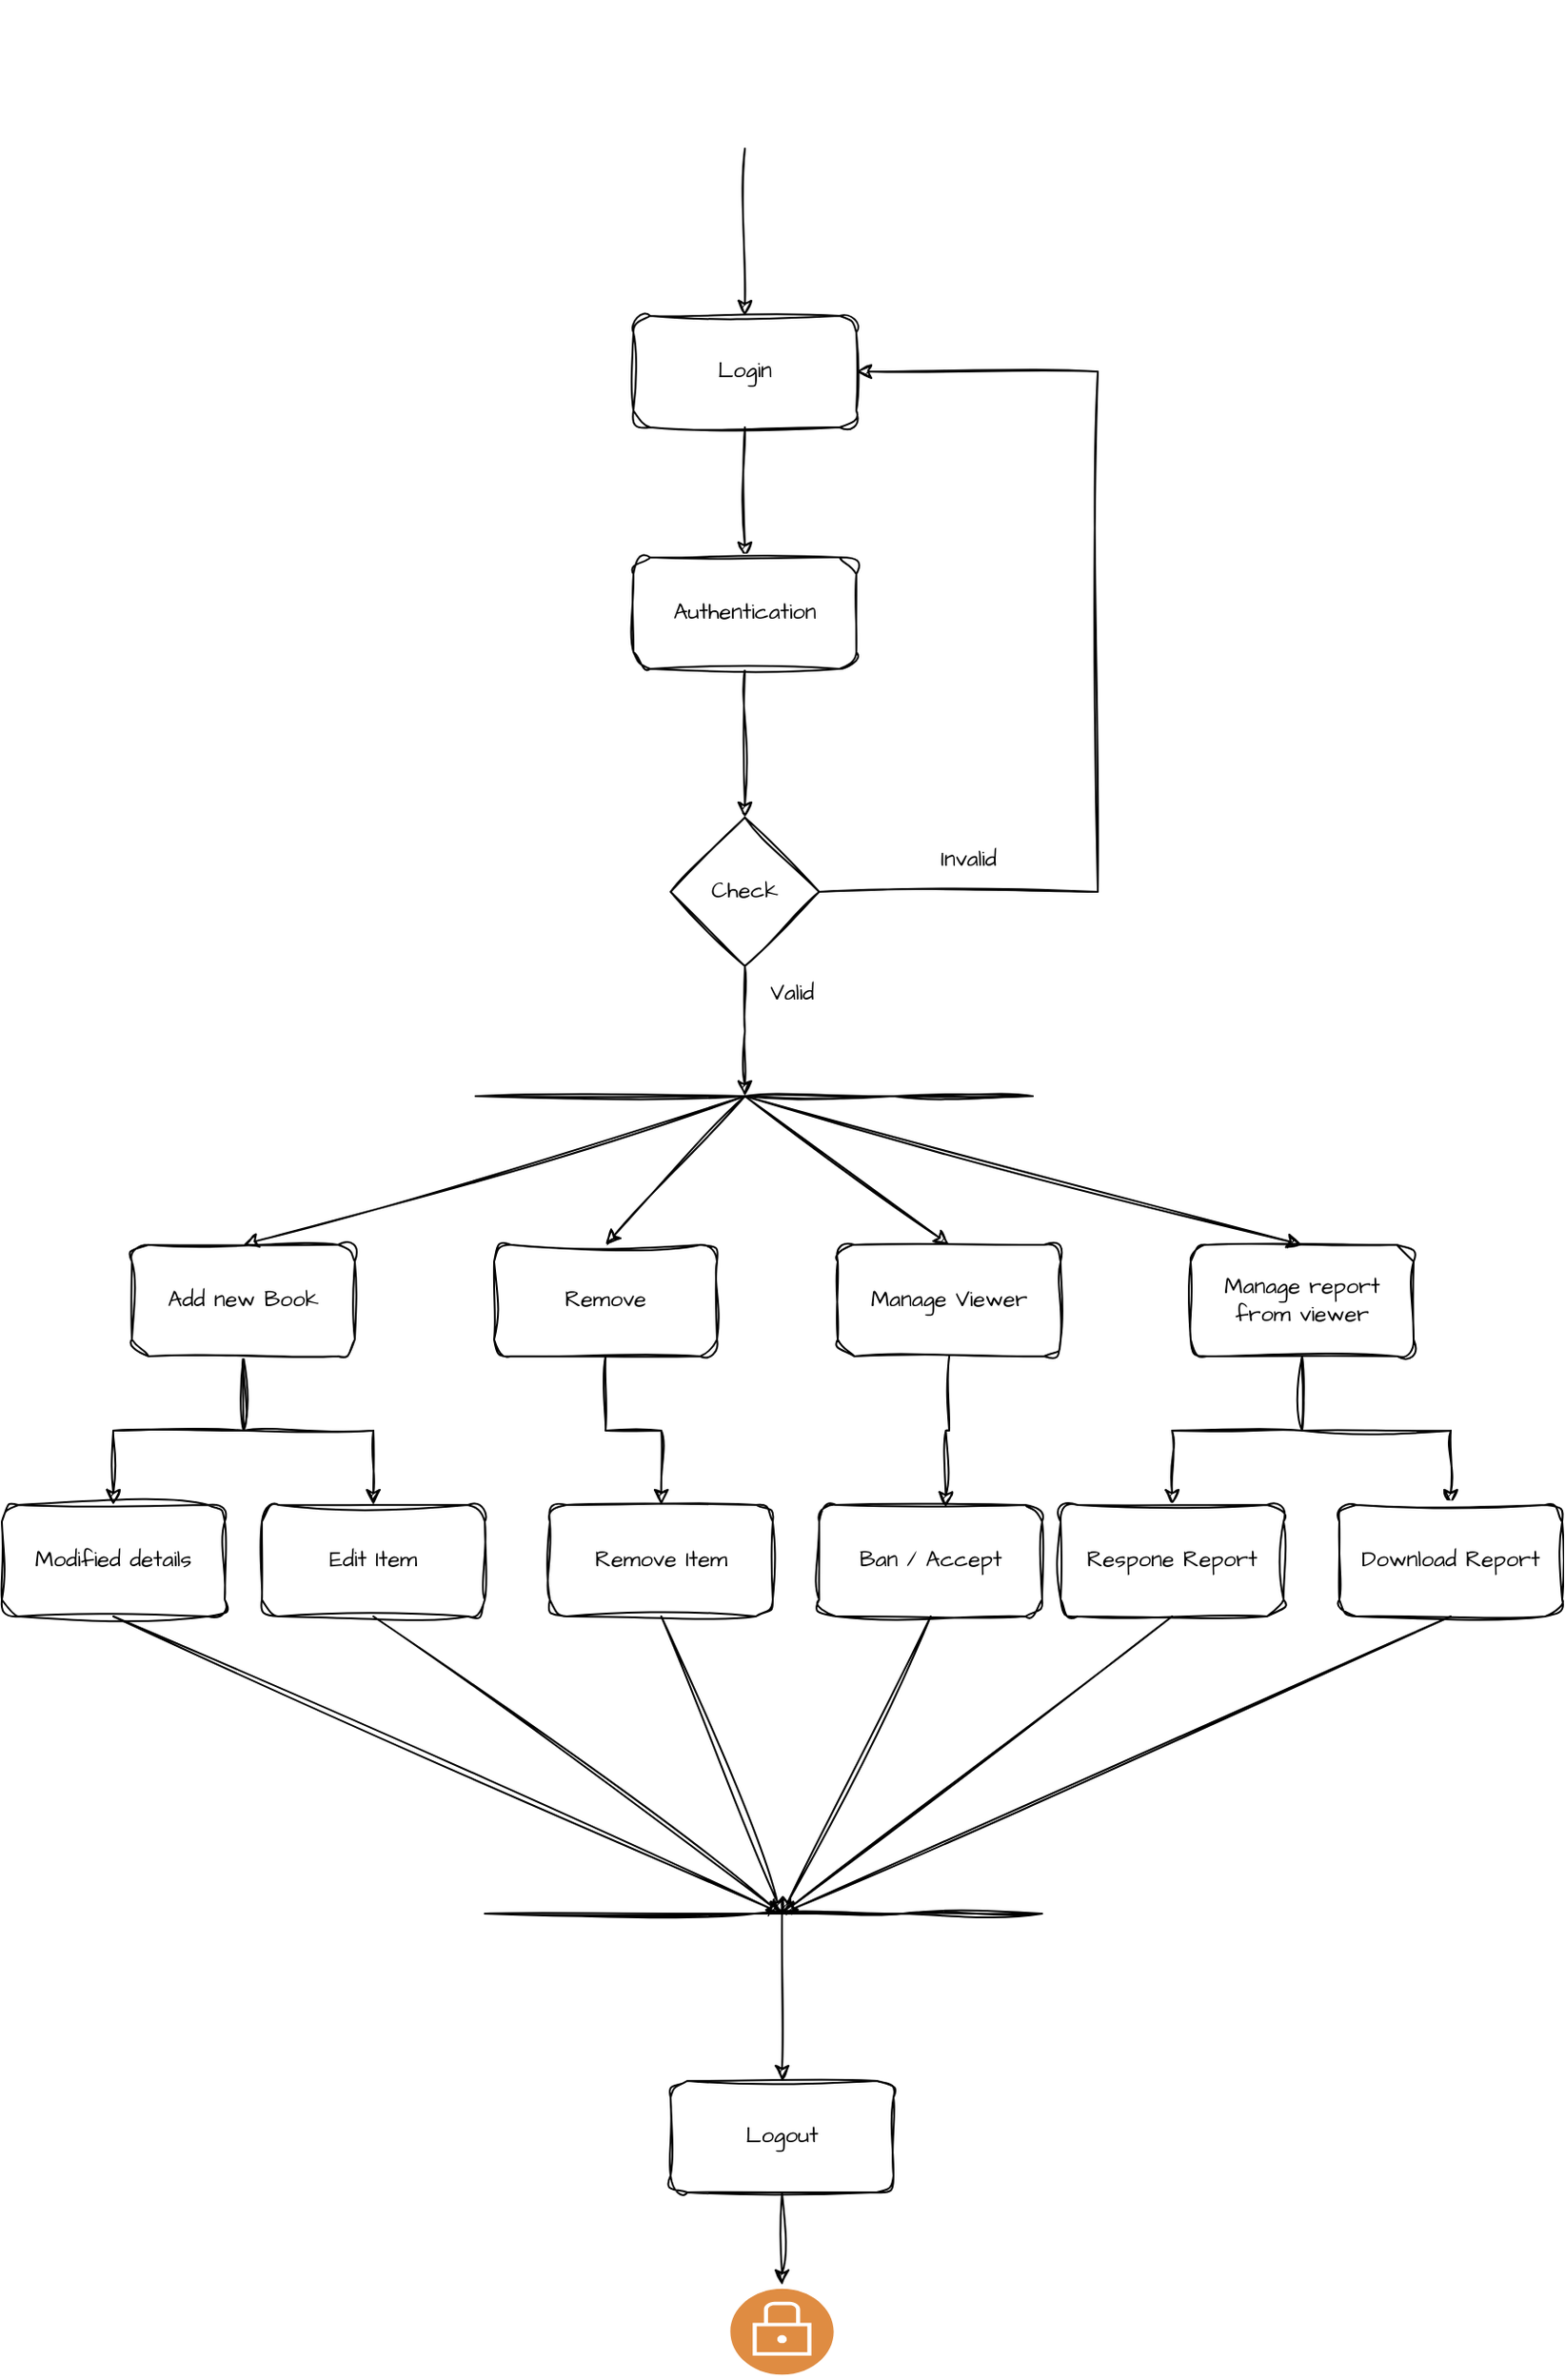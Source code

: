 <mxfile version="24.2.2" type="github">
  <diagram name="Page-1" id="P0lt6HklCJg2nSSHHpBi">
    <mxGraphModel dx="956" dy="567" grid="1" gridSize="10" guides="1" tooltips="1" connect="1" arrows="1" fold="1" page="1" pageScale="1" pageWidth="850" pageHeight="1100" math="0" shadow="0">
      <root>
        <mxCell id="0" />
        <mxCell id="1" parent="0" />
        <mxCell id="PaU3fGNeHqsFlRvkdKiW-5" style="edgeStyle=orthogonalEdgeStyle;rounded=0;sketch=1;hachureGap=4;jiggle=2;curveFitting=1;orthogonalLoop=1;jettySize=auto;html=1;exitX=0.5;exitY=1;exitDx=0;exitDy=0;entryX=0.5;entryY=0;entryDx=0;entryDy=0;fontFamily=Architects Daughter;fontSource=https%3A%2F%2Ffonts.googleapis.com%2Fcss%3Ffamily%3DArchitects%2BDaughter;" edge="1" parent="1" source="PaU3fGNeHqsFlRvkdKiW-2" target="PaU3fGNeHqsFlRvkdKiW-3">
          <mxGeometry relative="1" as="geometry" />
        </mxCell>
        <mxCell id="PaU3fGNeHqsFlRvkdKiW-2" value="Login" style="rounded=1;whiteSpace=wrap;html=1;sketch=1;hachureGap=4;jiggle=2;curveFitting=1;fontFamily=Architects Daughter;fontSource=https%3A%2F%2Ffonts.googleapis.com%2Fcss%3Ffamily%3DArchitects%2BDaughter;" vertex="1" parent="1">
          <mxGeometry x="360" y="180" width="120" height="60" as="geometry" />
        </mxCell>
        <mxCell id="PaU3fGNeHqsFlRvkdKiW-7" style="edgeStyle=orthogonalEdgeStyle;rounded=0;sketch=1;hachureGap=4;jiggle=2;curveFitting=1;orthogonalLoop=1;jettySize=auto;html=1;exitX=0.5;exitY=1;exitDx=0;exitDy=0;entryX=0.5;entryY=0;entryDx=0;entryDy=0;fontFamily=Architects Daughter;fontSource=https%3A%2F%2Ffonts.googleapis.com%2Fcss%3Ffamily%3DArchitects%2BDaughter;" edge="1" parent="1" source="PaU3fGNeHqsFlRvkdKiW-3" target="PaU3fGNeHqsFlRvkdKiW-6">
          <mxGeometry relative="1" as="geometry" />
        </mxCell>
        <mxCell id="PaU3fGNeHqsFlRvkdKiW-3" value="Authentication" style="rounded=1;whiteSpace=wrap;html=1;sketch=1;hachureGap=4;jiggle=2;curveFitting=1;fontFamily=Architects Daughter;fontSource=https%3A%2F%2Ffonts.googleapis.com%2Fcss%3Ffamily%3DArchitects%2BDaughter;" vertex="1" parent="1">
          <mxGeometry x="360" y="310" width="120" height="60" as="geometry" />
        </mxCell>
        <mxCell id="PaU3fGNeHqsFlRvkdKiW-8" style="edgeStyle=orthogonalEdgeStyle;rounded=0;sketch=1;hachureGap=4;jiggle=2;curveFitting=1;orthogonalLoop=1;jettySize=auto;html=1;exitX=1;exitY=0.5;exitDx=0;exitDy=0;entryX=1;entryY=0.5;entryDx=0;entryDy=0;fontFamily=Architects Daughter;fontSource=https%3A%2F%2Ffonts.googleapis.com%2Fcss%3Ffamily%3DArchitects%2BDaughter;" edge="1" parent="1" source="PaU3fGNeHqsFlRvkdKiW-6" target="PaU3fGNeHqsFlRvkdKiW-2">
          <mxGeometry relative="1" as="geometry">
            <Array as="points">
              <mxPoint x="610" y="490" />
              <mxPoint x="610" y="210" />
            </Array>
          </mxGeometry>
        </mxCell>
        <mxCell id="PaU3fGNeHqsFlRvkdKiW-11" style="edgeStyle=orthogonalEdgeStyle;rounded=0;sketch=1;hachureGap=4;jiggle=2;curveFitting=1;orthogonalLoop=1;jettySize=auto;html=1;exitX=0.5;exitY=1;exitDx=0;exitDy=0;fontFamily=Architects Daughter;fontSource=https%3A%2F%2Ffonts.googleapis.com%2Fcss%3Ffamily%3DArchitects%2BDaughter;" edge="1" parent="1" source="PaU3fGNeHqsFlRvkdKiW-6">
          <mxGeometry relative="1" as="geometry">
            <mxPoint x="420" y="600" as="targetPoint" />
          </mxGeometry>
        </mxCell>
        <mxCell id="PaU3fGNeHqsFlRvkdKiW-6" value="Check" style="rhombus;whiteSpace=wrap;html=1;sketch=1;hachureGap=4;jiggle=2;curveFitting=1;fontFamily=Architects Daughter;fontSource=https%3A%2F%2Ffonts.googleapis.com%2Fcss%3Ffamily%3DArchitects%2BDaughter;" vertex="1" parent="1">
          <mxGeometry x="380" y="450" width="80" height="80" as="geometry" />
        </mxCell>
        <mxCell id="PaU3fGNeHqsFlRvkdKiW-9" value="Invalid" style="text;html=1;align=center;verticalAlign=middle;resizable=0;points=[];autosize=1;strokeColor=none;fillColor=none;fontFamily=Architects Daughter;fontSource=https%3A%2F%2Ffonts.googleapis.com%2Fcss%3Ffamily%3DArchitects%2BDaughter;" vertex="1" parent="1">
          <mxGeometry x="515" y="458" width="50" height="30" as="geometry" />
        </mxCell>
        <mxCell id="PaU3fGNeHqsFlRvkdKiW-10" value="" style="shape=link;html=1;rounded=0;sketch=1;hachureGap=4;jiggle=2;curveFitting=1;fontFamily=Architects Daughter;fontSource=https%3A%2F%2Ffonts.googleapis.com%2Fcss%3Ffamily%3DArchitects%2BDaughter;width=0;" edge="1" parent="1">
          <mxGeometry width="100" relative="1" as="geometry">
            <mxPoint x="275" y="600" as="sourcePoint" />
            <mxPoint x="575" y="600" as="targetPoint" />
            <Array as="points">
              <mxPoint x="275" y="600" />
              <mxPoint x="420" y="600" />
              <mxPoint x="500" y="600" />
            </Array>
          </mxGeometry>
        </mxCell>
        <mxCell id="PaU3fGNeHqsFlRvkdKiW-12" value="Valid" style="text;html=1;align=center;verticalAlign=middle;resizable=0;points=[];autosize=1;strokeColor=none;fillColor=none;fontFamily=Architects Daughter;fontSource=https%3A%2F%2Ffonts.googleapis.com%2Fcss%3Ffamily%3DArchitects%2BDaughter;" vertex="1" parent="1">
          <mxGeometry x="420" y="530" width="50" height="30" as="geometry" />
        </mxCell>
        <mxCell id="PaU3fGNeHqsFlRvkdKiW-22" style="edgeStyle=orthogonalEdgeStyle;rounded=0;sketch=1;hachureGap=4;jiggle=2;curveFitting=1;orthogonalLoop=1;jettySize=auto;html=1;entryX=0.5;entryY=0;entryDx=0;entryDy=0;fontFamily=Architects Daughter;fontSource=https%3A%2F%2Ffonts.googleapis.com%2Fcss%3Ffamily%3DArchitects%2BDaughter;" edge="1" parent="1" source="PaU3fGNeHqsFlRvkdKiW-13" target="PaU3fGNeHqsFlRvkdKiW-21">
          <mxGeometry relative="1" as="geometry" />
        </mxCell>
        <mxCell id="PaU3fGNeHqsFlRvkdKiW-24" style="edgeStyle=orthogonalEdgeStyle;rounded=0;sketch=1;hachureGap=4;jiggle=2;curveFitting=1;orthogonalLoop=1;jettySize=auto;html=1;entryX=0.5;entryY=0;entryDx=0;entryDy=0;fontFamily=Architects Daughter;fontSource=https%3A%2F%2Ffonts.googleapis.com%2Fcss%3Ffamily%3DArchitects%2BDaughter;" edge="1" parent="1" source="PaU3fGNeHqsFlRvkdKiW-13" target="PaU3fGNeHqsFlRvkdKiW-23">
          <mxGeometry relative="1" as="geometry" />
        </mxCell>
        <mxCell id="PaU3fGNeHqsFlRvkdKiW-13" value="Add new Book" style="rounded=1;whiteSpace=wrap;html=1;sketch=1;hachureGap=4;jiggle=2;curveFitting=1;fontFamily=Architects Daughter;fontSource=https%3A%2F%2Ffonts.googleapis.com%2Fcss%3Ffamily%3DArchitects%2BDaughter;" vertex="1" parent="1">
          <mxGeometry x="90" y="680" width="120" height="60" as="geometry" />
        </mxCell>
        <mxCell id="PaU3fGNeHqsFlRvkdKiW-26" style="edgeStyle=orthogonalEdgeStyle;rounded=0;sketch=1;hachureGap=4;jiggle=2;curveFitting=1;orthogonalLoop=1;jettySize=auto;html=1;entryX=0.5;entryY=0;entryDx=0;entryDy=0;fontFamily=Architects Daughter;fontSource=https%3A%2F%2Ffonts.googleapis.com%2Fcss%3Ffamily%3DArchitects%2BDaughter;" edge="1" parent="1" source="PaU3fGNeHqsFlRvkdKiW-14" target="PaU3fGNeHqsFlRvkdKiW-25">
          <mxGeometry relative="1" as="geometry" />
        </mxCell>
        <mxCell id="PaU3fGNeHqsFlRvkdKiW-14" value="Remove" style="rounded=1;whiteSpace=wrap;html=1;sketch=1;hachureGap=4;jiggle=2;curveFitting=1;fontFamily=Architects Daughter;fontSource=https%3A%2F%2Ffonts.googleapis.com%2Fcss%3Ffamily%3DArchitects%2BDaughter;" vertex="1" parent="1">
          <mxGeometry x="285" y="680" width="120" height="60" as="geometry" />
        </mxCell>
        <mxCell id="PaU3fGNeHqsFlRvkdKiW-15" value="Manage Viewer" style="rounded=1;whiteSpace=wrap;html=1;sketch=1;hachureGap=4;jiggle=2;curveFitting=1;fontFamily=Architects Daughter;fontSource=https%3A%2F%2Ffonts.googleapis.com%2Fcss%3Ffamily%3DArchitects%2BDaughter;" vertex="1" parent="1">
          <mxGeometry x="470" y="680" width="120" height="60" as="geometry" />
        </mxCell>
        <mxCell id="PaU3fGNeHqsFlRvkdKiW-30" style="edgeStyle=orthogonalEdgeStyle;rounded=0;sketch=1;hachureGap=4;jiggle=2;curveFitting=1;orthogonalLoop=1;jettySize=auto;html=1;entryX=0.5;entryY=0;entryDx=0;entryDy=0;fontFamily=Architects Daughter;fontSource=https%3A%2F%2Ffonts.googleapis.com%2Fcss%3Ffamily%3DArchitects%2BDaughter;" edge="1" parent="1" source="PaU3fGNeHqsFlRvkdKiW-16" target="PaU3fGNeHqsFlRvkdKiW-27">
          <mxGeometry relative="1" as="geometry" />
        </mxCell>
        <mxCell id="PaU3fGNeHqsFlRvkdKiW-31" style="edgeStyle=orthogonalEdgeStyle;rounded=0;sketch=1;hachureGap=4;jiggle=2;curveFitting=1;orthogonalLoop=1;jettySize=auto;html=1;entryX=0.5;entryY=0;entryDx=0;entryDy=0;fontFamily=Architects Daughter;fontSource=https%3A%2F%2Ffonts.googleapis.com%2Fcss%3Ffamily%3DArchitects%2BDaughter;" edge="1" parent="1" source="PaU3fGNeHqsFlRvkdKiW-16" target="PaU3fGNeHqsFlRvkdKiW-28">
          <mxGeometry relative="1" as="geometry" />
        </mxCell>
        <mxCell id="PaU3fGNeHqsFlRvkdKiW-16" value="Manage report from viewer" style="rounded=1;whiteSpace=wrap;html=1;sketch=1;hachureGap=4;jiggle=2;curveFitting=1;fontFamily=Architects Daughter;fontSource=https%3A%2F%2Ffonts.googleapis.com%2Fcss%3Ffamily%3DArchitects%2BDaughter;" vertex="1" parent="1">
          <mxGeometry x="660" y="680" width="120" height="60" as="geometry" />
        </mxCell>
        <mxCell id="PaU3fGNeHqsFlRvkdKiW-17" value="" style="endArrow=classic;html=1;rounded=0;sketch=1;hachureGap=4;jiggle=2;curveFitting=1;fontFamily=Architects Daughter;fontSource=https%3A%2F%2Ffonts.googleapis.com%2Fcss%3Ffamily%3DArchitects%2BDaughter;entryX=0.5;entryY=0;entryDx=0;entryDy=0;" edge="1" parent="1" target="PaU3fGNeHqsFlRvkdKiW-13">
          <mxGeometry width="50" height="50" relative="1" as="geometry">
            <mxPoint x="420" y="600" as="sourcePoint" />
            <mxPoint x="530" y="710" as="targetPoint" />
          </mxGeometry>
        </mxCell>
        <mxCell id="PaU3fGNeHqsFlRvkdKiW-18" value="" style="endArrow=classic;html=1;rounded=0;sketch=1;hachureGap=4;jiggle=2;curveFitting=1;fontFamily=Architects Daughter;fontSource=https%3A%2F%2Ffonts.googleapis.com%2Fcss%3Ffamily%3DArchitects%2BDaughter;entryX=0.5;entryY=0;entryDx=0;entryDy=0;" edge="1" parent="1" target="PaU3fGNeHqsFlRvkdKiW-14">
          <mxGeometry width="50" height="50" relative="1" as="geometry">
            <mxPoint x="420" y="600" as="sourcePoint" />
            <mxPoint x="190" y="690" as="targetPoint" />
          </mxGeometry>
        </mxCell>
        <mxCell id="PaU3fGNeHqsFlRvkdKiW-19" value="" style="endArrow=classic;html=1;rounded=0;sketch=1;hachureGap=4;jiggle=2;curveFitting=1;fontFamily=Architects Daughter;fontSource=https%3A%2F%2Ffonts.googleapis.com%2Fcss%3Ffamily%3DArchitects%2BDaughter;entryX=0.5;entryY=0;entryDx=0;entryDy=0;" edge="1" parent="1" target="PaU3fGNeHqsFlRvkdKiW-15">
          <mxGeometry width="50" height="50" relative="1" as="geometry">
            <mxPoint x="420" y="600" as="sourcePoint" />
            <mxPoint x="200" y="700" as="targetPoint" />
          </mxGeometry>
        </mxCell>
        <mxCell id="PaU3fGNeHqsFlRvkdKiW-20" value="" style="endArrow=classic;html=1;rounded=0;sketch=1;hachureGap=4;jiggle=2;curveFitting=1;fontFamily=Architects Daughter;fontSource=https%3A%2F%2Ffonts.googleapis.com%2Fcss%3Ffamily%3DArchitects%2BDaughter;entryX=0.5;entryY=0;entryDx=0;entryDy=0;" edge="1" parent="1" target="PaU3fGNeHqsFlRvkdKiW-16">
          <mxGeometry width="50" height="50" relative="1" as="geometry">
            <mxPoint x="420" y="600" as="sourcePoint" />
            <mxPoint x="210" y="710" as="targetPoint" />
          </mxGeometry>
        </mxCell>
        <mxCell id="PaU3fGNeHqsFlRvkdKiW-21" value="Modified details" style="rounded=1;whiteSpace=wrap;html=1;sketch=1;hachureGap=4;jiggle=2;curveFitting=1;fontFamily=Architects Daughter;fontSource=https%3A%2F%2Ffonts.googleapis.com%2Fcss%3Ffamily%3DArchitects%2BDaughter;" vertex="1" parent="1">
          <mxGeometry x="20" y="820" width="120" height="60" as="geometry" />
        </mxCell>
        <mxCell id="PaU3fGNeHqsFlRvkdKiW-23" value="Edit Item" style="rounded=1;whiteSpace=wrap;html=1;sketch=1;hachureGap=4;jiggle=2;curveFitting=1;fontFamily=Architects Daughter;fontSource=https%3A%2F%2Ffonts.googleapis.com%2Fcss%3Ffamily%3DArchitects%2BDaughter;" vertex="1" parent="1">
          <mxGeometry x="160" y="820" width="120" height="60" as="geometry" />
        </mxCell>
        <mxCell id="PaU3fGNeHqsFlRvkdKiW-25" value="Remove Item" style="rounded=1;whiteSpace=wrap;html=1;sketch=1;hachureGap=4;jiggle=2;curveFitting=1;fontFamily=Architects Daughter;fontSource=https%3A%2F%2Ffonts.googleapis.com%2Fcss%3Ffamily%3DArchitects%2BDaughter;" vertex="1" parent="1">
          <mxGeometry x="315" y="820" width="120" height="60" as="geometry" />
        </mxCell>
        <mxCell id="PaU3fGNeHqsFlRvkdKiW-27" value="Download Report" style="rounded=1;whiteSpace=wrap;html=1;sketch=1;hachureGap=4;jiggle=2;curveFitting=1;fontFamily=Architects Daughter;fontSource=https%3A%2F%2Ffonts.googleapis.com%2Fcss%3Ffamily%3DArchitects%2BDaughter;" vertex="1" parent="1">
          <mxGeometry x="740" y="820" width="120" height="60" as="geometry" />
        </mxCell>
        <mxCell id="PaU3fGNeHqsFlRvkdKiW-28" value="Respone Report" style="rounded=1;whiteSpace=wrap;html=1;sketch=1;hachureGap=4;jiggle=2;curveFitting=1;fontFamily=Architects Daughter;fontSource=https%3A%2F%2Ffonts.googleapis.com%2Fcss%3Ffamily%3DArchitects%2BDaughter;" vertex="1" parent="1">
          <mxGeometry x="590" y="820" width="120" height="60" as="geometry" />
        </mxCell>
        <mxCell id="PaU3fGNeHqsFlRvkdKiW-32" value="Ban / Accept" style="rounded=1;whiteSpace=wrap;html=1;sketch=1;hachureGap=4;jiggle=2;curveFitting=1;fontFamily=Architects Daughter;fontSource=https%3A%2F%2Ffonts.googleapis.com%2Fcss%3Ffamily%3DArchitects%2BDaughter;" vertex="1" parent="1">
          <mxGeometry x="460" y="820" width="120" height="60" as="geometry" />
        </mxCell>
        <mxCell id="PaU3fGNeHqsFlRvkdKiW-33" style="edgeStyle=orthogonalEdgeStyle;rounded=0;sketch=1;hachureGap=4;jiggle=2;curveFitting=1;orthogonalLoop=1;jettySize=auto;html=1;entryX=0.568;entryY=0.02;entryDx=0;entryDy=0;entryPerimeter=0;fontFamily=Architects Daughter;fontSource=https%3A%2F%2Ffonts.googleapis.com%2Fcss%3Ffamily%3DArchitects%2BDaughter;" edge="1" parent="1" source="PaU3fGNeHqsFlRvkdKiW-15" target="PaU3fGNeHqsFlRvkdKiW-32">
          <mxGeometry relative="1" as="geometry" />
        </mxCell>
        <mxCell id="PaU3fGNeHqsFlRvkdKiW-34" value="" style="shape=link;html=1;rounded=0;sketch=1;hachureGap=4;jiggle=2;curveFitting=1;fontFamily=Architects Daughter;fontSource=https%3A%2F%2Ffonts.googleapis.com%2Fcss%3Ffamily%3DArchitects%2BDaughter;width=0;" edge="1" parent="1">
          <mxGeometry width="100" relative="1" as="geometry">
            <mxPoint x="280" y="1040" as="sourcePoint" />
            <mxPoint x="580" y="1040" as="targetPoint" />
            <Array as="points">
              <mxPoint x="280" y="1040" />
              <mxPoint x="425" y="1040" />
              <mxPoint x="505" y="1040" />
            </Array>
          </mxGeometry>
        </mxCell>
        <mxCell id="PaU3fGNeHqsFlRvkdKiW-36" value="" style="endArrow=classic;html=1;rounded=0;sketch=1;hachureGap=4;jiggle=2;curveFitting=1;fontFamily=Architects Daughter;fontSource=https%3A%2F%2Ffonts.googleapis.com%2Fcss%3Ffamily%3DArchitects%2BDaughter;exitX=0.5;exitY=1;exitDx=0;exitDy=0;" edge="1" parent="1" source="PaU3fGNeHqsFlRvkdKiW-21">
          <mxGeometry width="50" height="50" relative="1" as="geometry">
            <mxPoint x="420" y="1030" as="sourcePoint" />
            <mxPoint x="440" y="1040" as="targetPoint" />
          </mxGeometry>
        </mxCell>
        <mxCell id="PaU3fGNeHqsFlRvkdKiW-38" value="" style="endArrow=classic;html=1;rounded=0;sketch=1;hachureGap=4;jiggle=2;curveFitting=1;fontFamily=Architects Daughter;fontSource=https%3A%2F%2Ffonts.googleapis.com%2Fcss%3Ffamily%3DArchitects%2BDaughter;exitX=0.5;exitY=1;exitDx=0;exitDy=0;" edge="1" parent="1" source="PaU3fGNeHqsFlRvkdKiW-23">
          <mxGeometry width="50" height="50" relative="1" as="geometry">
            <mxPoint x="90" y="890" as="sourcePoint" />
            <mxPoint x="440" y="1040" as="targetPoint" />
          </mxGeometry>
        </mxCell>
        <mxCell id="PaU3fGNeHqsFlRvkdKiW-39" value="" style="endArrow=classic;html=1;rounded=0;sketch=1;hachureGap=4;jiggle=2;curveFitting=1;fontFamily=Architects Daughter;fontSource=https%3A%2F%2Ffonts.googleapis.com%2Fcss%3Ffamily%3DArchitects%2BDaughter;exitX=0.5;exitY=1;exitDx=0;exitDy=0;" edge="1" parent="1" source="PaU3fGNeHqsFlRvkdKiW-25">
          <mxGeometry width="50" height="50" relative="1" as="geometry">
            <mxPoint x="100" y="900" as="sourcePoint" />
            <mxPoint x="440" y="1040" as="targetPoint" />
          </mxGeometry>
        </mxCell>
        <mxCell id="PaU3fGNeHqsFlRvkdKiW-40" value="" style="endArrow=classic;html=1;rounded=0;sketch=1;hachureGap=4;jiggle=2;curveFitting=1;fontFamily=Architects Daughter;fontSource=https%3A%2F%2Ffonts.googleapis.com%2Fcss%3Ffamily%3DArchitects%2BDaughter;exitX=0.5;exitY=1;exitDx=0;exitDy=0;" edge="1" parent="1" source="PaU3fGNeHqsFlRvkdKiW-32">
          <mxGeometry width="50" height="50" relative="1" as="geometry">
            <mxPoint x="110" y="910" as="sourcePoint" />
            <mxPoint x="440" y="1040" as="targetPoint" />
          </mxGeometry>
        </mxCell>
        <mxCell id="PaU3fGNeHqsFlRvkdKiW-41" value="" style="endArrow=classic;html=1;rounded=0;sketch=1;hachureGap=4;jiggle=2;curveFitting=1;fontFamily=Architects Daughter;fontSource=https%3A%2F%2Ffonts.googleapis.com%2Fcss%3Ffamily%3DArchitects%2BDaughter;exitX=0.5;exitY=1;exitDx=0;exitDy=0;" edge="1" parent="1" source="PaU3fGNeHqsFlRvkdKiW-28">
          <mxGeometry width="50" height="50" relative="1" as="geometry">
            <mxPoint x="120" y="920" as="sourcePoint" />
            <mxPoint x="440" y="1040" as="targetPoint" />
          </mxGeometry>
        </mxCell>
        <mxCell id="PaU3fGNeHqsFlRvkdKiW-42" value="" style="endArrow=classic;html=1;rounded=0;sketch=1;hachureGap=4;jiggle=2;curveFitting=1;fontFamily=Architects Daughter;fontSource=https%3A%2F%2Ffonts.googleapis.com%2Fcss%3Ffamily%3DArchitects%2BDaughter;exitX=0.5;exitY=1;exitDx=0;exitDy=0;" edge="1" parent="1" source="PaU3fGNeHqsFlRvkdKiW-27">
          <mxGeometry width="50" height="50" relative="1" as="geometry">
            <mxPoint x="130" y="930" as="sourcePoint" />
            <mxPoint x="440" y="1040" as="targetPoint" />
          </mxGeometry>
        </mxCell>
        <mxCell id="PaU3fGNeHqsFlRvkdKiW-49" style="edgeStyle=orthogonalEdgeStyle;rounded=0;sketch=1;hachureGap=4;jiggle=2;curveFitting=1;orthogonalLoop=1;jettySize=auto;html=1;fontFamily=Architects Daughter;fontSource=https%3A%2F%2Ffonts.googleapis.com%2Fcss%3Ffamily%3DArchitects%2BDaughter;" edge="1" parent="1" source="PaU3fGNeHqsFlRvkdKiW-43" target="PaU3fGNeHqsFlRvkdKiW-48">
          <mxGeometry relative="1" as="geometry" />
        </mxCell>
        <mxCell id="PaU3fGNeHqsFlRvkdKiW-43" value="Logout" style="rounded=1;whiteSpace=wrap;html=1;sketch=1;hachureGap=4;jiggle=2;curveFitting=1;fontFamily=Architects Daughter;fontSource=https%3A%2F%2Ffonts.googleapis.com%2Fcss%3Ffamily%3DArchitects%2BDaughter;" vertex="1" parent="1">
          <mxGeometry x="380" y="1130" width="120" height="60" as="geometry" />
        </mxCell>
        <mxCell id="PaU3fGNeHqsFlRvkdKiW-46" value="" style="endArrow=classic;html=1;rounded=0;sketch=1;hachureGap=4;jiggle=2;curveFitting=1;fontFamily=Architects Daughter;fontSource=https%3A%2F%2Ffonts.googleapis.com%2Fcss%3Ffamily%3DArchitects%2BDaughter;entryX=0.5;entryY=0;entryDx=0;entryDy=0;" edge="1" parent="1" target="PaU3fGNeHqsFlRvkdKiW-43">
          <mxGeometry width="50" height="50" relative="1" as="geometry">
            <mxPoint x="440" y="1040" as="sourcePoint" />
            <mxPoint x="470" y="1070" as="targetPoint" />
          </mxGeometry>
        </mxCell>
        <mxCell id="PaU3fGNeHqsFlRvkdKiW-48" value="" style="sketch=0;pointerEvents=1;shadow=0;dashed=0;html=1;strokeColor=none;fillColor=#DF8C42;labelPosition=center;verticalLabelPosition=bottom;verticalAlign=top;align=center;outlineConnect=0;shape=mxgraph.veeam2.locked;hachureGap=4;jiggle=2;curveFitting=1;fontFamily=Architects Daughter;fontSource=https%3A%2F%2Ffonts.googleapis.com%2Fcss%3Ffamily%3DArchitects%2BDaughter;" vertex="1" parent="1">
          <mxGeometry x="410" y="1240" width="60" height="50" as="geometry" />
        </mxCell>
        <mxCell id="PaU3fGNeHqsFlRvkdKiW-51" style="edgeStyle=orthogonalEdgeStyle;rounded=0;sketch=1;hachureGap=4;jiggle=2;curveFitting=1;orthogonalLoop=1;jettySize=auto;html=1;entryX=0.5;entryY=0;entryDx=0;entryDy=0;fontFamily=Architects Daughter;fontSource=https%3A%2F%2Ffonts.googleapis.com%2Fcss%3Ffamily%3DArchitects%2BDaughter;" edge="1" parent="1" source="PaU3fGNeHqsFlRvkdKiW-50" target="PaU3fGNeHqsFlRvkdKiW-2">
          <mxGeometry relative="1" as="geometry" />
        </mxCell>
        <mxCell id="PaU3fGNeHqsFlRvkdKiW-50" value="" style="shape=image;html=1;verticalAlign=top;verticalLabelPosition=bottom;labelBackgroundColor=#ffffff;imageAspect=0;aspect=fixed;image=https://cdn3.iconfinder.com/data/icons/essential-rounded/64/Rounded-31-128.png;sketch=1;hachureGap=4;jiggle=2;curveFitting=1;fontFamily=Architects Daughter;fontSource=https%3A%2F%2Ffonts.googleapis.com%2Fcss%3Ffamily%3DArchitects%2BDaughter;" vertex="1" parent="1">
          <mxGeometry x="380" y="10" width="80" height="80" as="geometry" />
        </mxCell>
      </root>
    </mxGraphModel>
  </diagram>
</mxfile>
